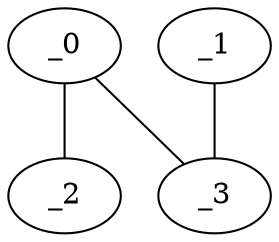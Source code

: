 graph XP1_0105 {
	_0	 [x="2.50033",
		y="2.99045"];
	_2	 [x="0.310593",
		y="1.0665"];
	_0 -- _2;
	_3	 [x="2.81358",
		y="0.640024"];
	_0 -- _3;
	_1	 [x="-0.0879237",
		y="3.00751"];
	_1 -- _3;
}
